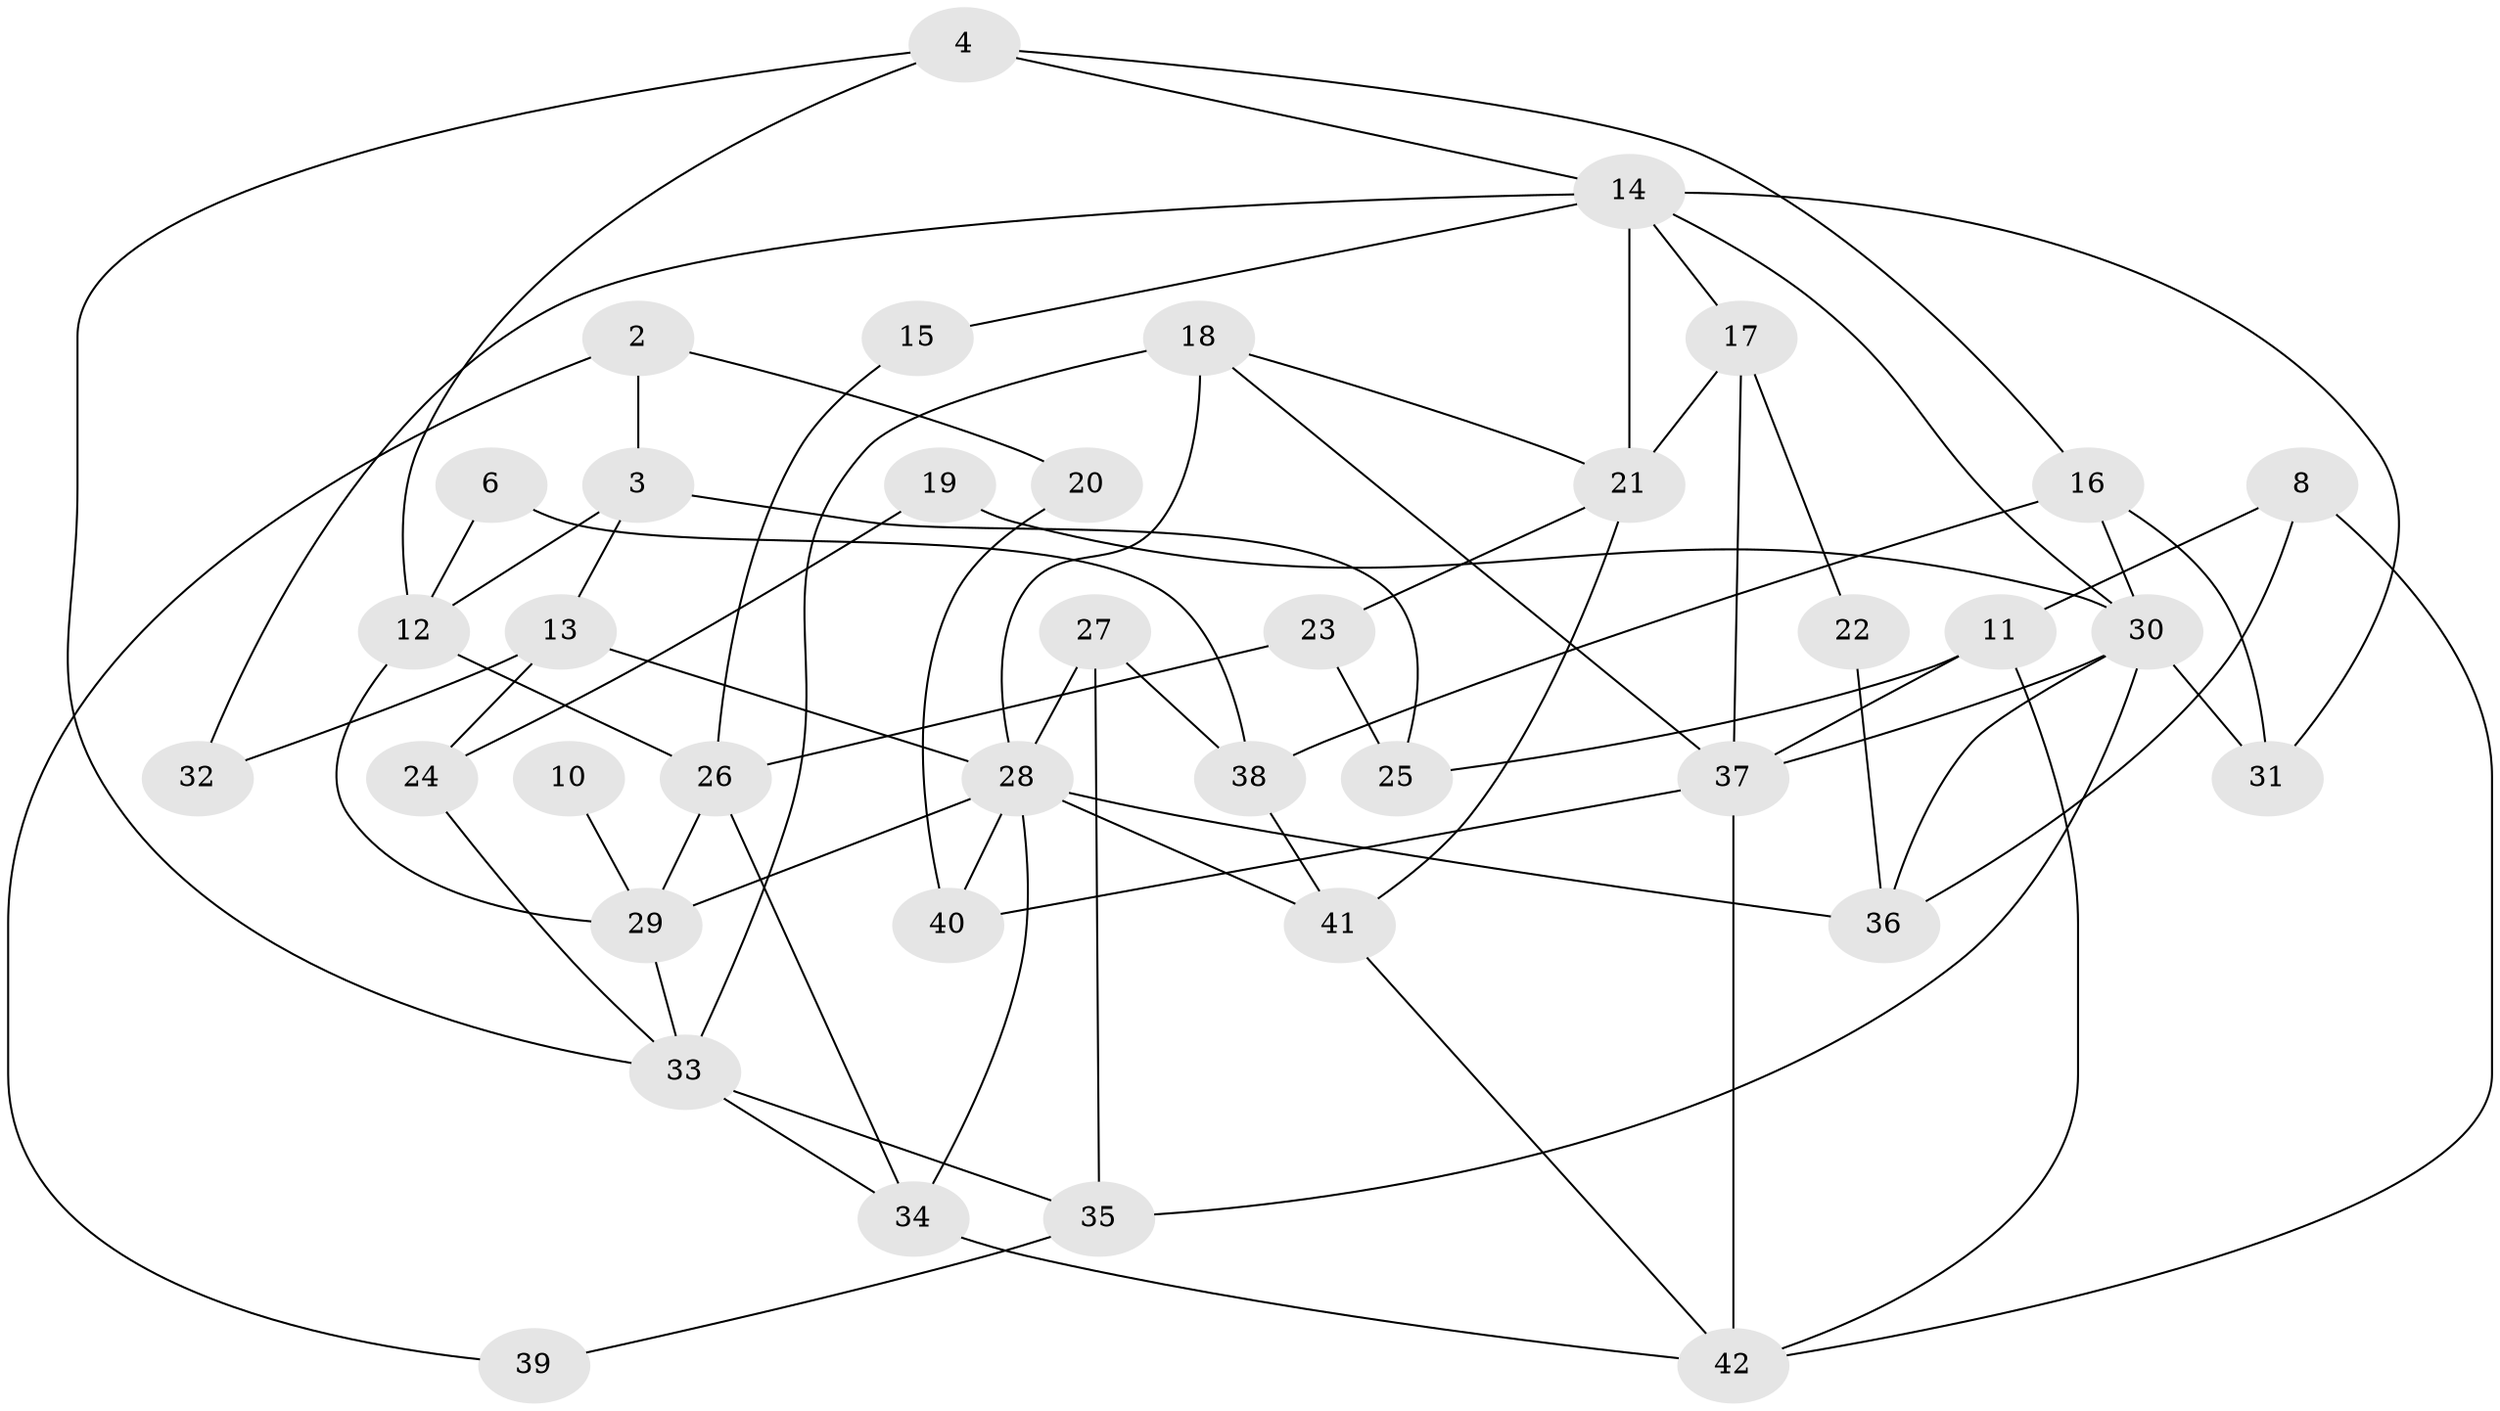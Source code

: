 // original degree distribution, {3: 0.2857142857142857, 4: 0.11904761904761904, 1: 0.21428571428571427, 0: 0.047619047619047616, 2: 0.15476190476190477, 6: 0.047619047619047616, 5: 0.10714285714285714, 8: 0.011904761904761904, 7: 0.011904761904761904}
// Generated by graph-tools (version 1.1) at 2025/00/03/09/25 03:00:40]
// undirected, 38 vertices, 73 edges
graph export_dot {
graph [start="1"]
  node [color=gray90,style=filled];
  2;
  3;
  4;
  6;
  8;
  10;
  11;
  12;
  13;
  14;
  15;
  16;
  17;
  18;
  19;
  20;
  21;
  22;
  23;
  24;
  25;
  26;
  27;
  28;
  29;
  30;
  31;
  32;
  33;
  34;
  35;
  36;
  37;
  38;
  39;
  40;
  41;
  42;
  2 -- 3 [weight=1.0];
  2 -- 20 [weight=1.0];
  2 -- 39 [weight=1.0];
  3 -- 12 [weight=1.0];
  3 -- 13 [weight=1.0];
  3 -- 25 [weight=1.0];
  4 -- 12 [weight=1.0];
  4 -- 14 [weight=1.0];
  4 -- 16 [weight=1.0];
  4 -- 33 [weight=1.0];
  6 -- 12 [weight=1.0];
  6 -- 38 [weight=1.0];
  8 -- 11 [weight=1.0];
  8 -- 36 [weight=1.0];
  8 -- 42 [weight=1.0];
  10 -- 29 [weight=1.0];
  11 -- 25 [weight=1.0];
  11 -- 37 [weight=1.0];
  11 -- 42 [weight=1.0];
  12 -- 26 [weight=1.0];
  12 -- 29 [weight=1.0];
  13 -- 24 [weight=1.0];
  13 -- 28 [weight=2.0];
  13 -- 32 [weight=1.0];
  14 -- 15 [weight=1.0];
  14 -- 17 [weight=1.0];
  14 -- 21 [weight=1.0];
  14 -- 30 [weight=1.0];
  14 -- 31 [weight=1.0];
  14 -- 32 [weight=1.0];
  15 -- 26 [weight=1.0];
  16 -- 30 [weight=1.0];
  16 -- 31 [weight=1.0];
  16 -- 38 [weight=1.0];
  17 -- 21 [weight=1.0];
  17 -- 22 [weight=1.0];
  17 -- 37 [weight=1.0];
  18 -- 21 [weight=1.0];
  18 -- 28 [weight=2.0];
  18 -- 33 [weight=1.0];
  18 -- 37 [weight=1.0];
  19 -- 24 [weight=1.0];
  19 -- 30 [weight=1.0];
  20 -- 40 [weight=1.0];
  21 -- 23 [weight=1.0];
  21 -- 41 [weight=1.0];
  22 -- 36 [weight=1.0];
  23 -- 25 [weight=1.0];
  23 -- 26 [weight=1.0];
  24 -- 33 [weight=1.0];
  26 -- 29 [weight=1.0];
  26 -- 34 [weight=1.0];
  27 -- 28 [weight=1.0];
  27 -- 35 [weight=1.0];
  27 -- 38 [weight=1.0];
  28 -- 29 [weight=1.0];
  28 -- 34 [weight=1.0];
  28 -- 36 [weight=1.0];
  28 -- 40 [weight=2.0];
  28 -- 41 [weight=1.0];
  29 -- 33 [weight=1.0];
  30 -- 31 [weight=2.0];
  30 -- 35 [weight=1.0];
  30 -- 36 [weight=1.0];
  30 -- 37 [weight=1.0];
  33 -- 34 [weight=1.0];
  33 -- 35 [weight=1.0];
  34 -- 42 [weight=1.0];
  35 -- 39 [weight=1.0];
  37 -- 40 [weight=1.0];
  37 -- 42 [weight=1.0];
  38 -- 41 [weight=1.0];
  41 -- 42 [weight=1.0];
}
